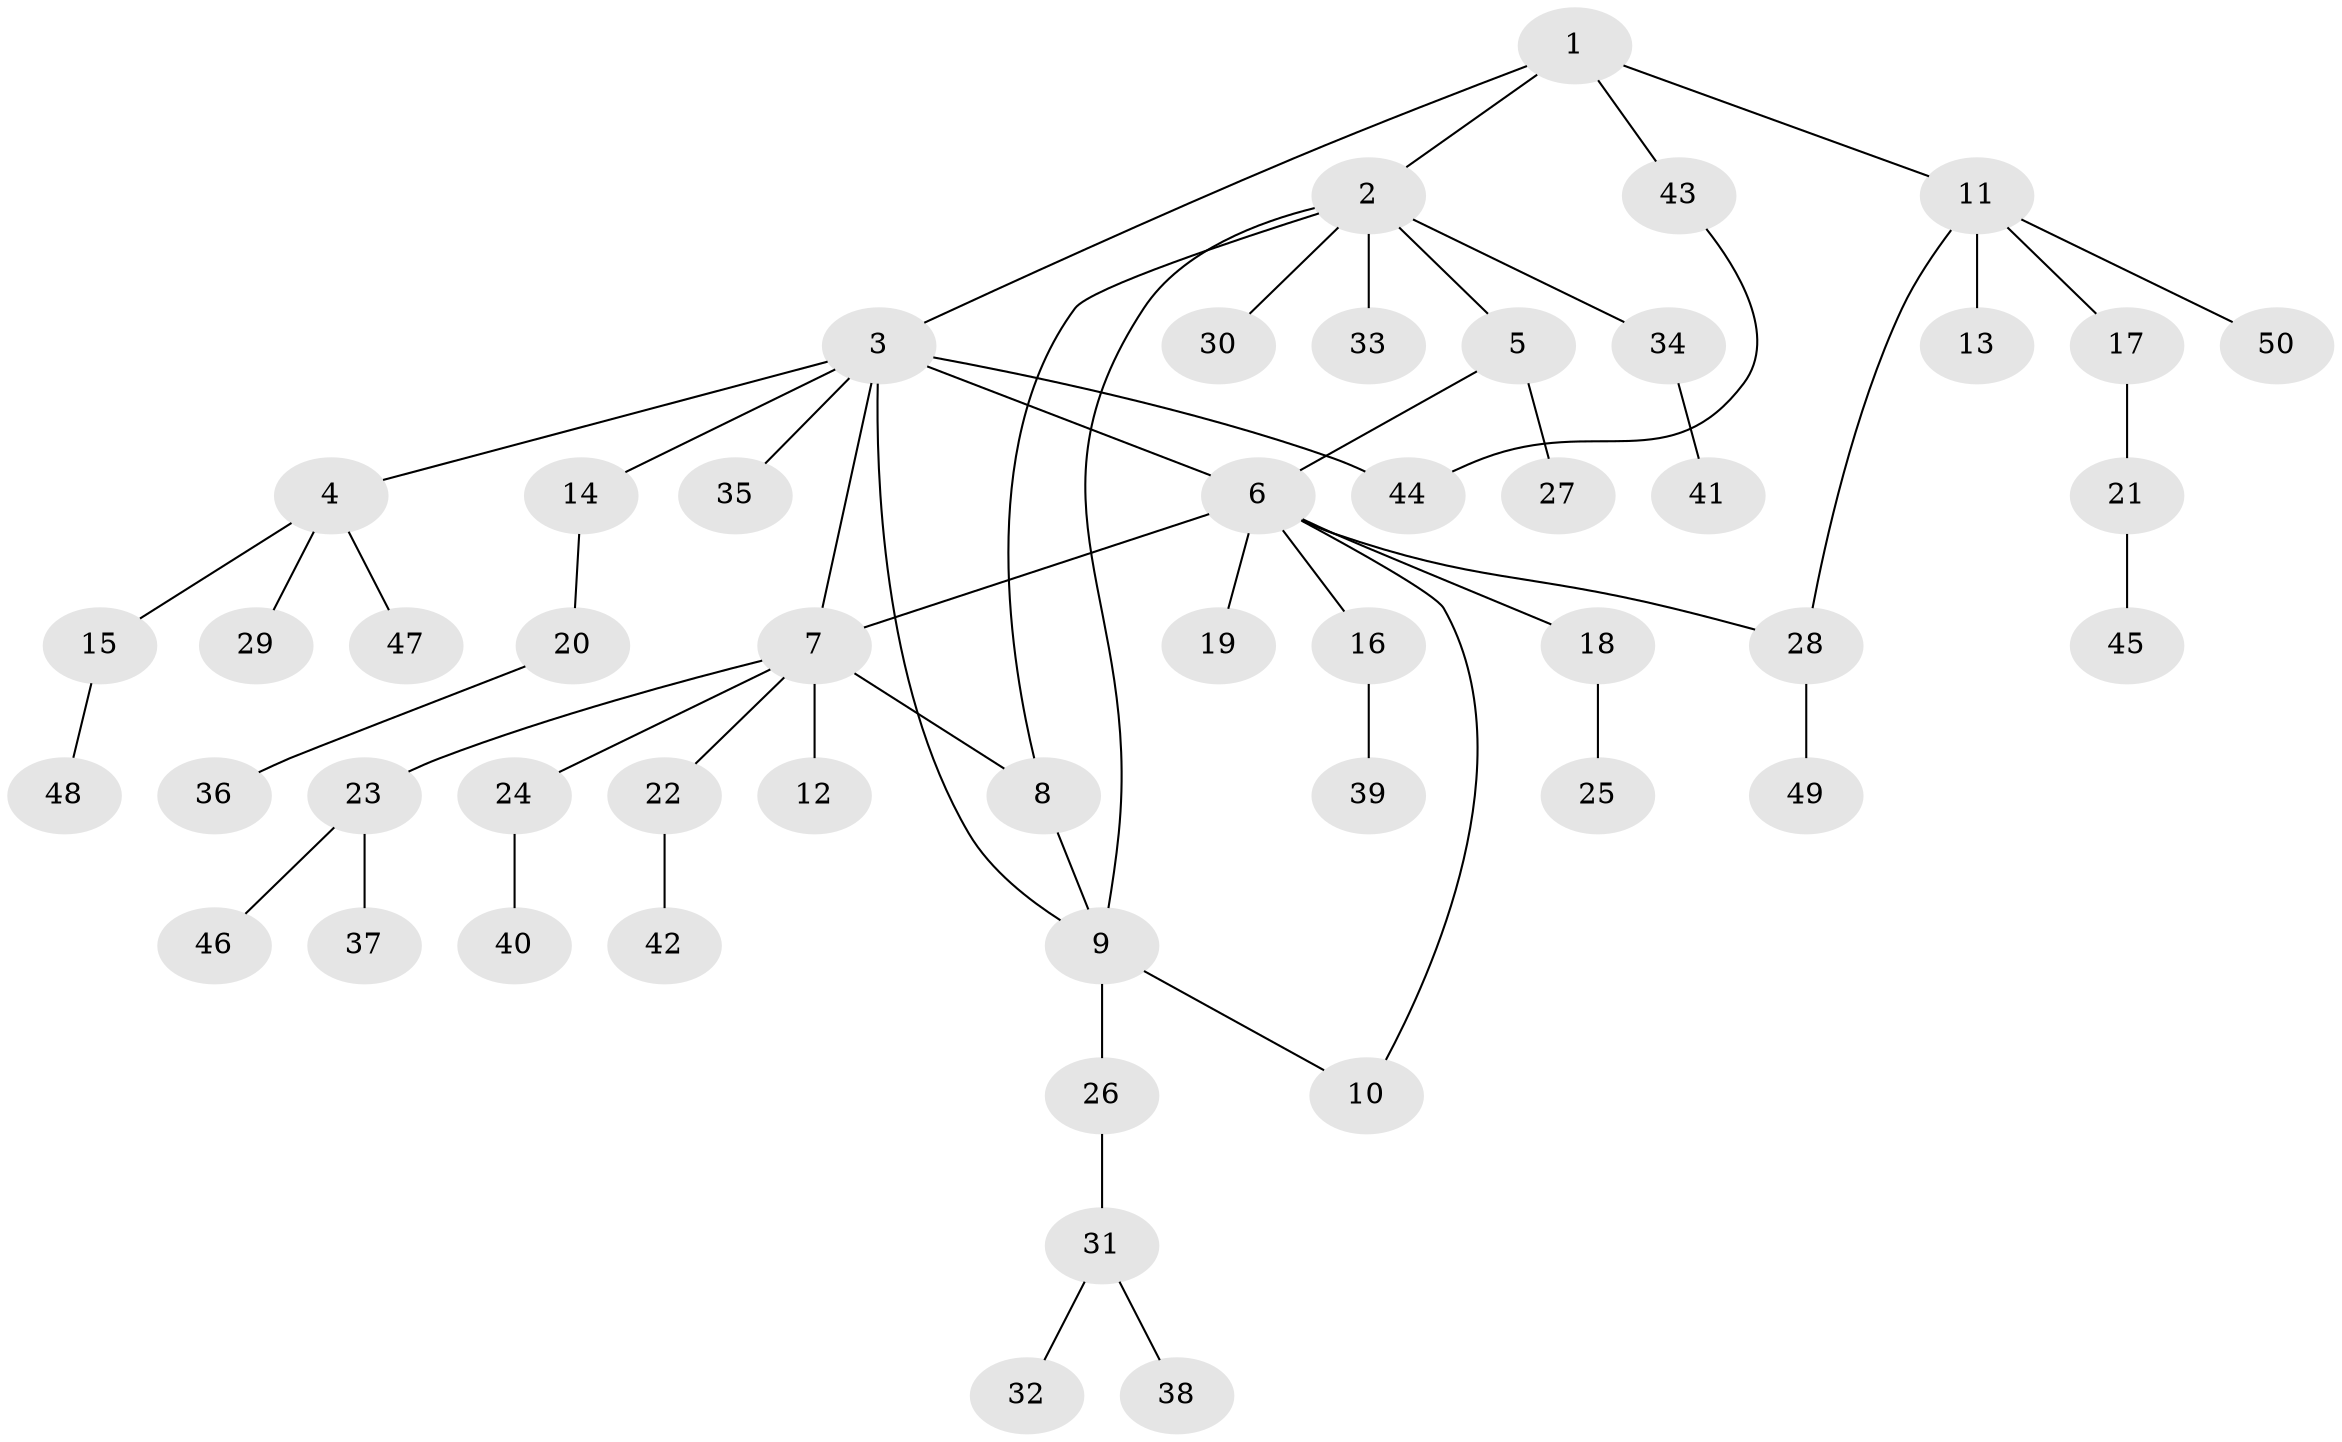 // Generated by graph-tools (version 1.1) at 2025/26/03/09/25 03:26:47]
// undirected, 50 vertices, 57 edges
graph export_dot {
graph [start="1"]
  node [color=gray90,style=filled];
  1;
  2;
  3;
  4;
  5;
  6;
  7;
  8;
  9;
  10;
  11;
  12;
  13;
  14;
  15;
  16;
  17;
  18;
  19;
  20;
  21;
  22;
  23;
  24;
  25;
  26;
  27;
  28;
  29;
  30;
  31;
  32;
  33;
  34;
  35;
  36;
  37;
  38;
  39;
  40;
  41;
  42;
  43;
  44;
  45;
  46;
  47;
  48;
  49;
  50;
  1 -- 2;
  1 -- 3;
  1 -- 11;
  1 -- 43;
  2 -- 5;
  2 -- 8;
  2 -- 9;
  2 -- 30;
  2 -- 33;
  2 -- 34;
  3 -- 4;
  3 -- 6;
  3 -- 7;
  3 -- 9;
  3 -- 14;
  3 -- 35;
  3 -- 44;
  4 -- 15;
  4 -- 29;
  4 -- 47;
  5 -- 6;
  5 -- 27;
  6 -- 7;
  6 -- 10;
  6 -- 16;
  6 -- 18;
  6 -- 19;
  6 -- 28;
  7 -- 8;
  7 -- 12;
  7 -- 22;
  7 -- 23;
  7 -- 24;
  8 -- 9;
  9 -- 10;
  9 -- 26;
  11 -- 13;
  11 -- 17;
  11 -- 28;
  11 -- 50;
  14 -- 20;
  15 -- 48;
  16 -- 39;
  17 -- 21;
  18 -- 25;
  20 -- 36;
  21 -- 45;
  22 -- 42;
  23 -- 37;
  23 -- 46;
  24 -- 40;
  26 -- 31;
  28 -- 49;
  31 -- 32;
  31 -- 38;
  34 -- 41;
  43 -- 44;
}
